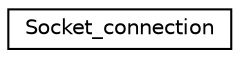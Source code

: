 digraph "Graficzna hierarchia klas"
{
  edge [fontname="Helvetica",fontsize="10",labelfontname="Helvetica",labelfontsize="10"];
  node [fontname="Helvetica",fontsize="10",shape=record];
  rankdir="LR";
  Node1 [label="Socket_connection",height=0.2,width=0.4,color="black", fillcolor="white", style="filled",URL="$classSocket__connection.html",tooltip="Klasa obsługująca main&#39;a... należy w niej umieścić port oraz adres serwera. "];
}
